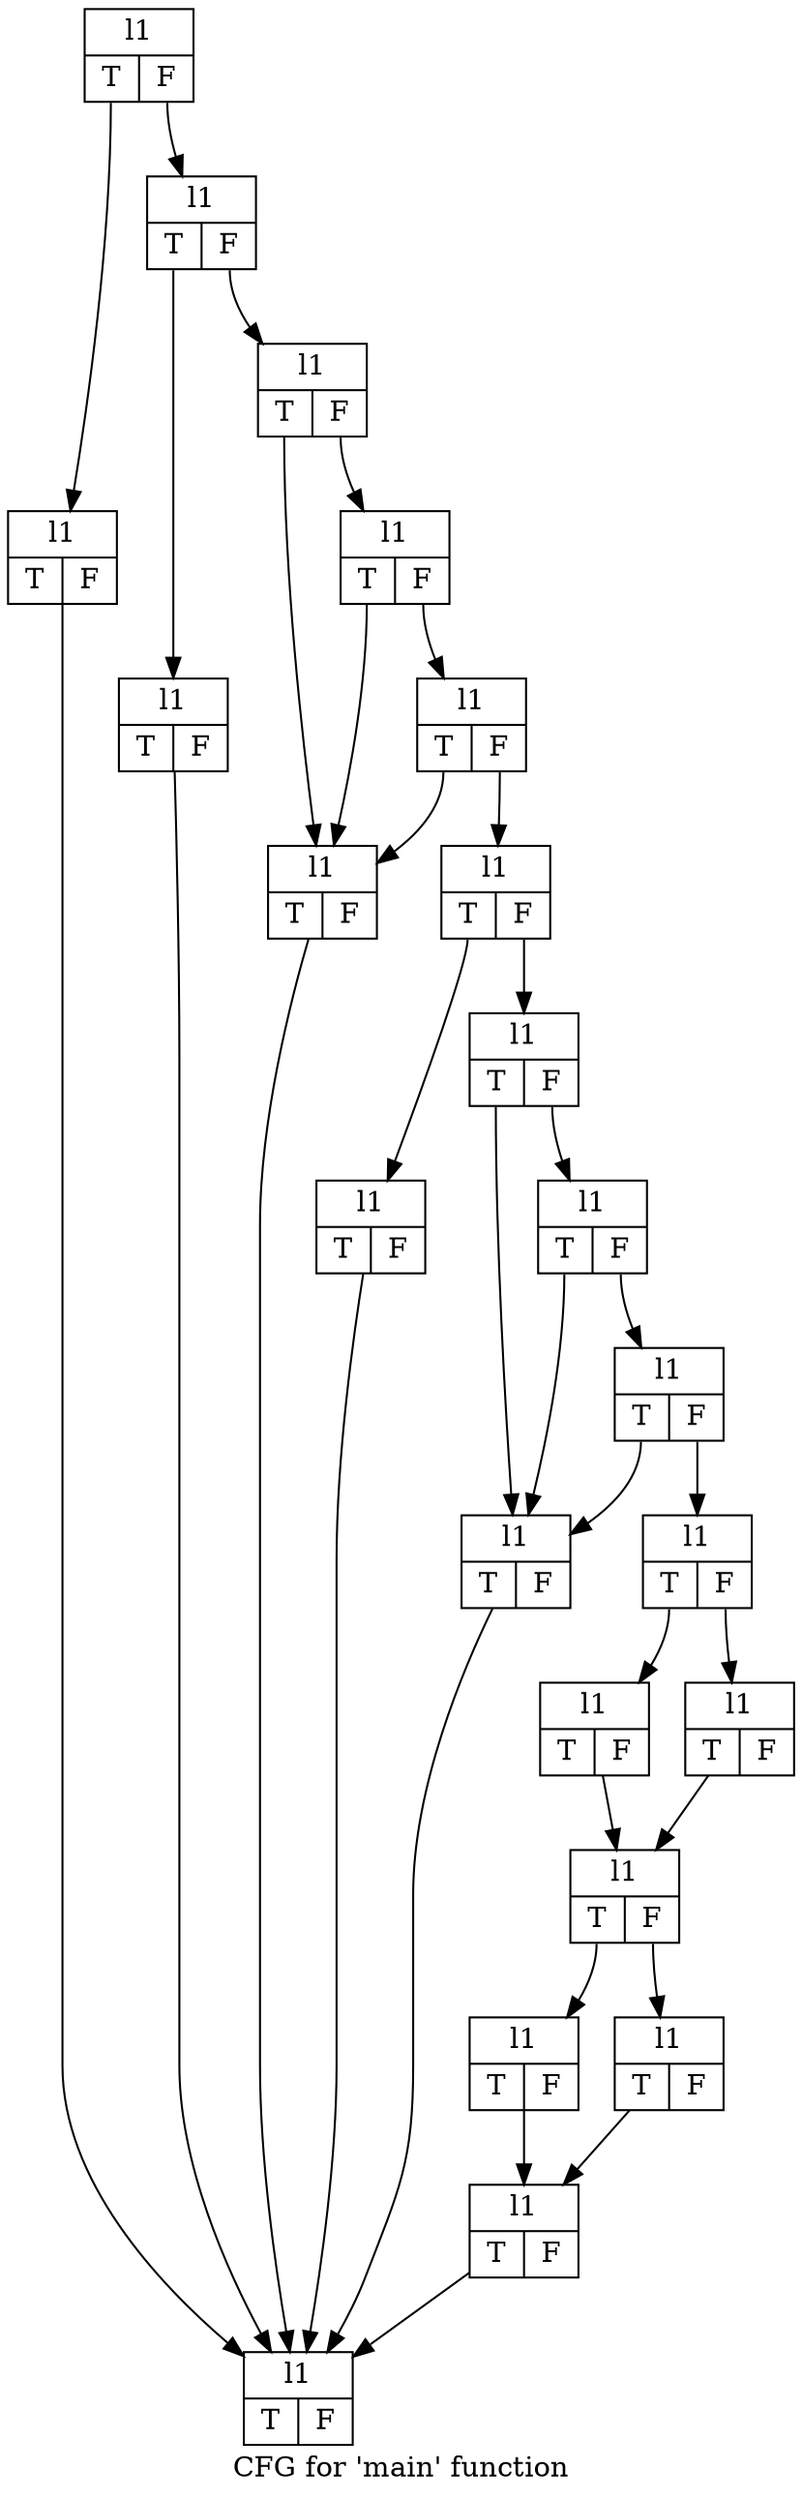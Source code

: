 digraph "CFG for 'main' function" {
	label="CFG for 'main' function";

	Node0x558ab50ca0d0 [shape=record,label="{l1|{<s0>T|<s1>F}}"];
	Node0x558ab50ca0d0:s0 -> Node0x558ab50ca890;
	Node0x558ab50ca0d0:s1 -> Node0x558ab50cad10;
	Node0x558ab50ca890 [shape=record,label="{l1|{<s0>T|<s1>F}}"];
	Node0x558ab50ca890 -> Node0x558ab50cb360;
	Node0x558ab50cad10 [shape=record,label="{l1|{<s0>T|<s1>F}}"];
	Node0x558ab50cad10:s0 -> Node0x558ab50cb8c0;
	Node0x558ab50cad10:s1 -> Node0x558ab50cb910;
	Node0x558ab50cb8c0 [shape=record,label="{l1|{<s0>T|<s1>F}}"];
	Node0x558ab50cb8c0 -> Node0x558ab50cb360;
	Node0x558ab50cb910 [shape=record,label="{l1|{<s0>T|<s1>F}}"];
	Node0x558ab50cb910:s0 -> Node0x558ab50cbf20;
	Node0x558ab50cb910:s1 -> Node0x558ab50cbf70;
	Node0x558ab50cbf70 [shape=record,label="{l1|{<s0>T|<s1>F}}"];
	Node0x558ab50cbf70:s0 -> Node0x558ab50cbf20;
	Node0x558ab50cbf70:s1 -> Node0x558ab50cc5b0;
	Node0x558ab50cc5b0 [shape=record,label="{l1|{<s0>T|<s1>F}}"];
	Node0x558ab50cc5b0:s0 -> Node0x558ab50cbf20;
	Node0x558ab50cc5b0:s1 -> Node0x558ab50cc9b0;
	Node0x558ab50cbf20 [shape=record,label="{l1|{<s0>T|<s1>F}}"];
	Node0x558ab50cbf20 -> Node0x558ab50cb360;
	Node0x558ab50cc9b0 [shape=record,label="{l1|{<s0>T|<s1>F}}"];
	Node0x558ab50cc9b0:s0 -> Node0x558ab50cd3f0;
	Node0x558ab50cc9b0:s1 -> Node0x558ab50cd440;
	Node0x558ab50cd3f0 [shape=record,label="{l1|{<s0>T|<s1>F}}"];
	Node0x558ab50cd3f0 -> Node0x558ab50cb360;
	Node0x558ab50cd440 [shape=record,label="{l1|{<s0>T|<s1>F}}"];
	Node0x558ab50cd440:s0 -> Node0x558ab50cdeb0;
	Node0x558ab50cd440:s1 -> Node0x558ab50cdf00;
	Node0x558ab50cdf00 [shape=record,label="{l1|{<s0>T|<s1>F}}"];
	Node0x558ab50cdf00:s0 -> Node0x558ab50cdeb0;
	Node0x558ab50cdf00:s1 -> Node0x558ab50ce2d0;
	Node0x558ab50ce2d0 [shape=record,label="{l1|{<s0>T|<s1>F}}"];
	Node0x558ab50ce2d0:s0 -> Node0x558ab50cdeb0;
	Node0x558ab50ce2d0:s1 -> Node0x558ab50ce6a0;
	Node0x558ab50cdeb0 [shape=record,label="{l1|{<s0>T|<s1>F}}"];
	Node0x558ab50cdeb0 -> Node0x558ab50cb360;
	Node0x558ab50ce6a0 [shape=record,label="{l1|{<s0>T|<s1>F}}"];
	Node0x558ab50ce6a0:s0 -> Node0x558ab50cee80;
	Node0x558ab50ce6a0:s1 -> Node0x558ab50ceed0;
	Node0x558ab50cee80 [shape=record,label="{l1|{<s0>T|<s1>F}}"];
	Node0x558ab50cee80 -> Node0x558ab50cf100;
	Node0x558ab50ceed0 [shape=record,label="{l1|{<s0>T|<s1>F}}"];
	Node0x558ab50ceed0 -> Node0x558ab50cf100;
	Node0x558ab50cf100 [shape=record,label="{l1|{<s0>T|<s1>F}}"];
	Node0x558ab50cf100:s0 -> Node0x558ab50cf530;
	Node0x558ab50cf100:s1 -> Node0x558ab50cf580;
	Node0x558ab50cf530 [shape=record,label="{l1|{<s0>T|<s1>F}}"];
	Node0x558ab50cf530 -> Node0x558ab50cf7b0;
	Node0x558ab50cf580 [shape=record,label="{l1|{<s0>T|<s1>F}}"];
	Node0x558ab50cf580 -> Node0x558ab50cf7b0;
	Node0x558ab50cf7b0 [shape=record,label="{l1|{<s0>T|<s1>F}}"];
	Node0x558ab50cf7b0 -> Node0x558ab50cb360;
	Node0x558ab50cb360 [shape=record,label="{l1|{<s0>T|<s1>F}}"];
}
